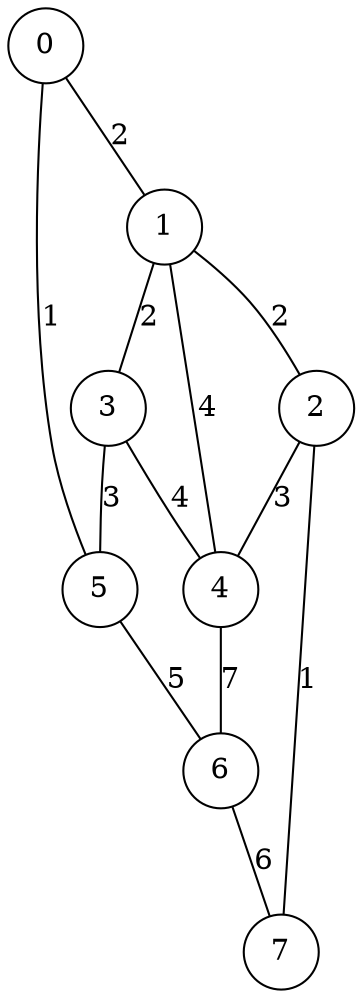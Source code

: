 graph dijkstra_example {
	node [shape=circle]
	0
	1
	2
	3
	4
	5
	6
	7
	0 -- 1 [label=2]
	0 -- 5 [label=1]
	1 -- 2 [label=2]
	1 -- 3 [label=2]
	1 -- 4 [label=4]
	2 -- 4 [label=3]
	2 -- 7 [label=1]
	3 -- 4 [label=4]
	3 -- 5 [label=3]
	4 -- 6 [label=7]
	5 -- 6 [label=5]
	6 -- 7 [label=6]
}
